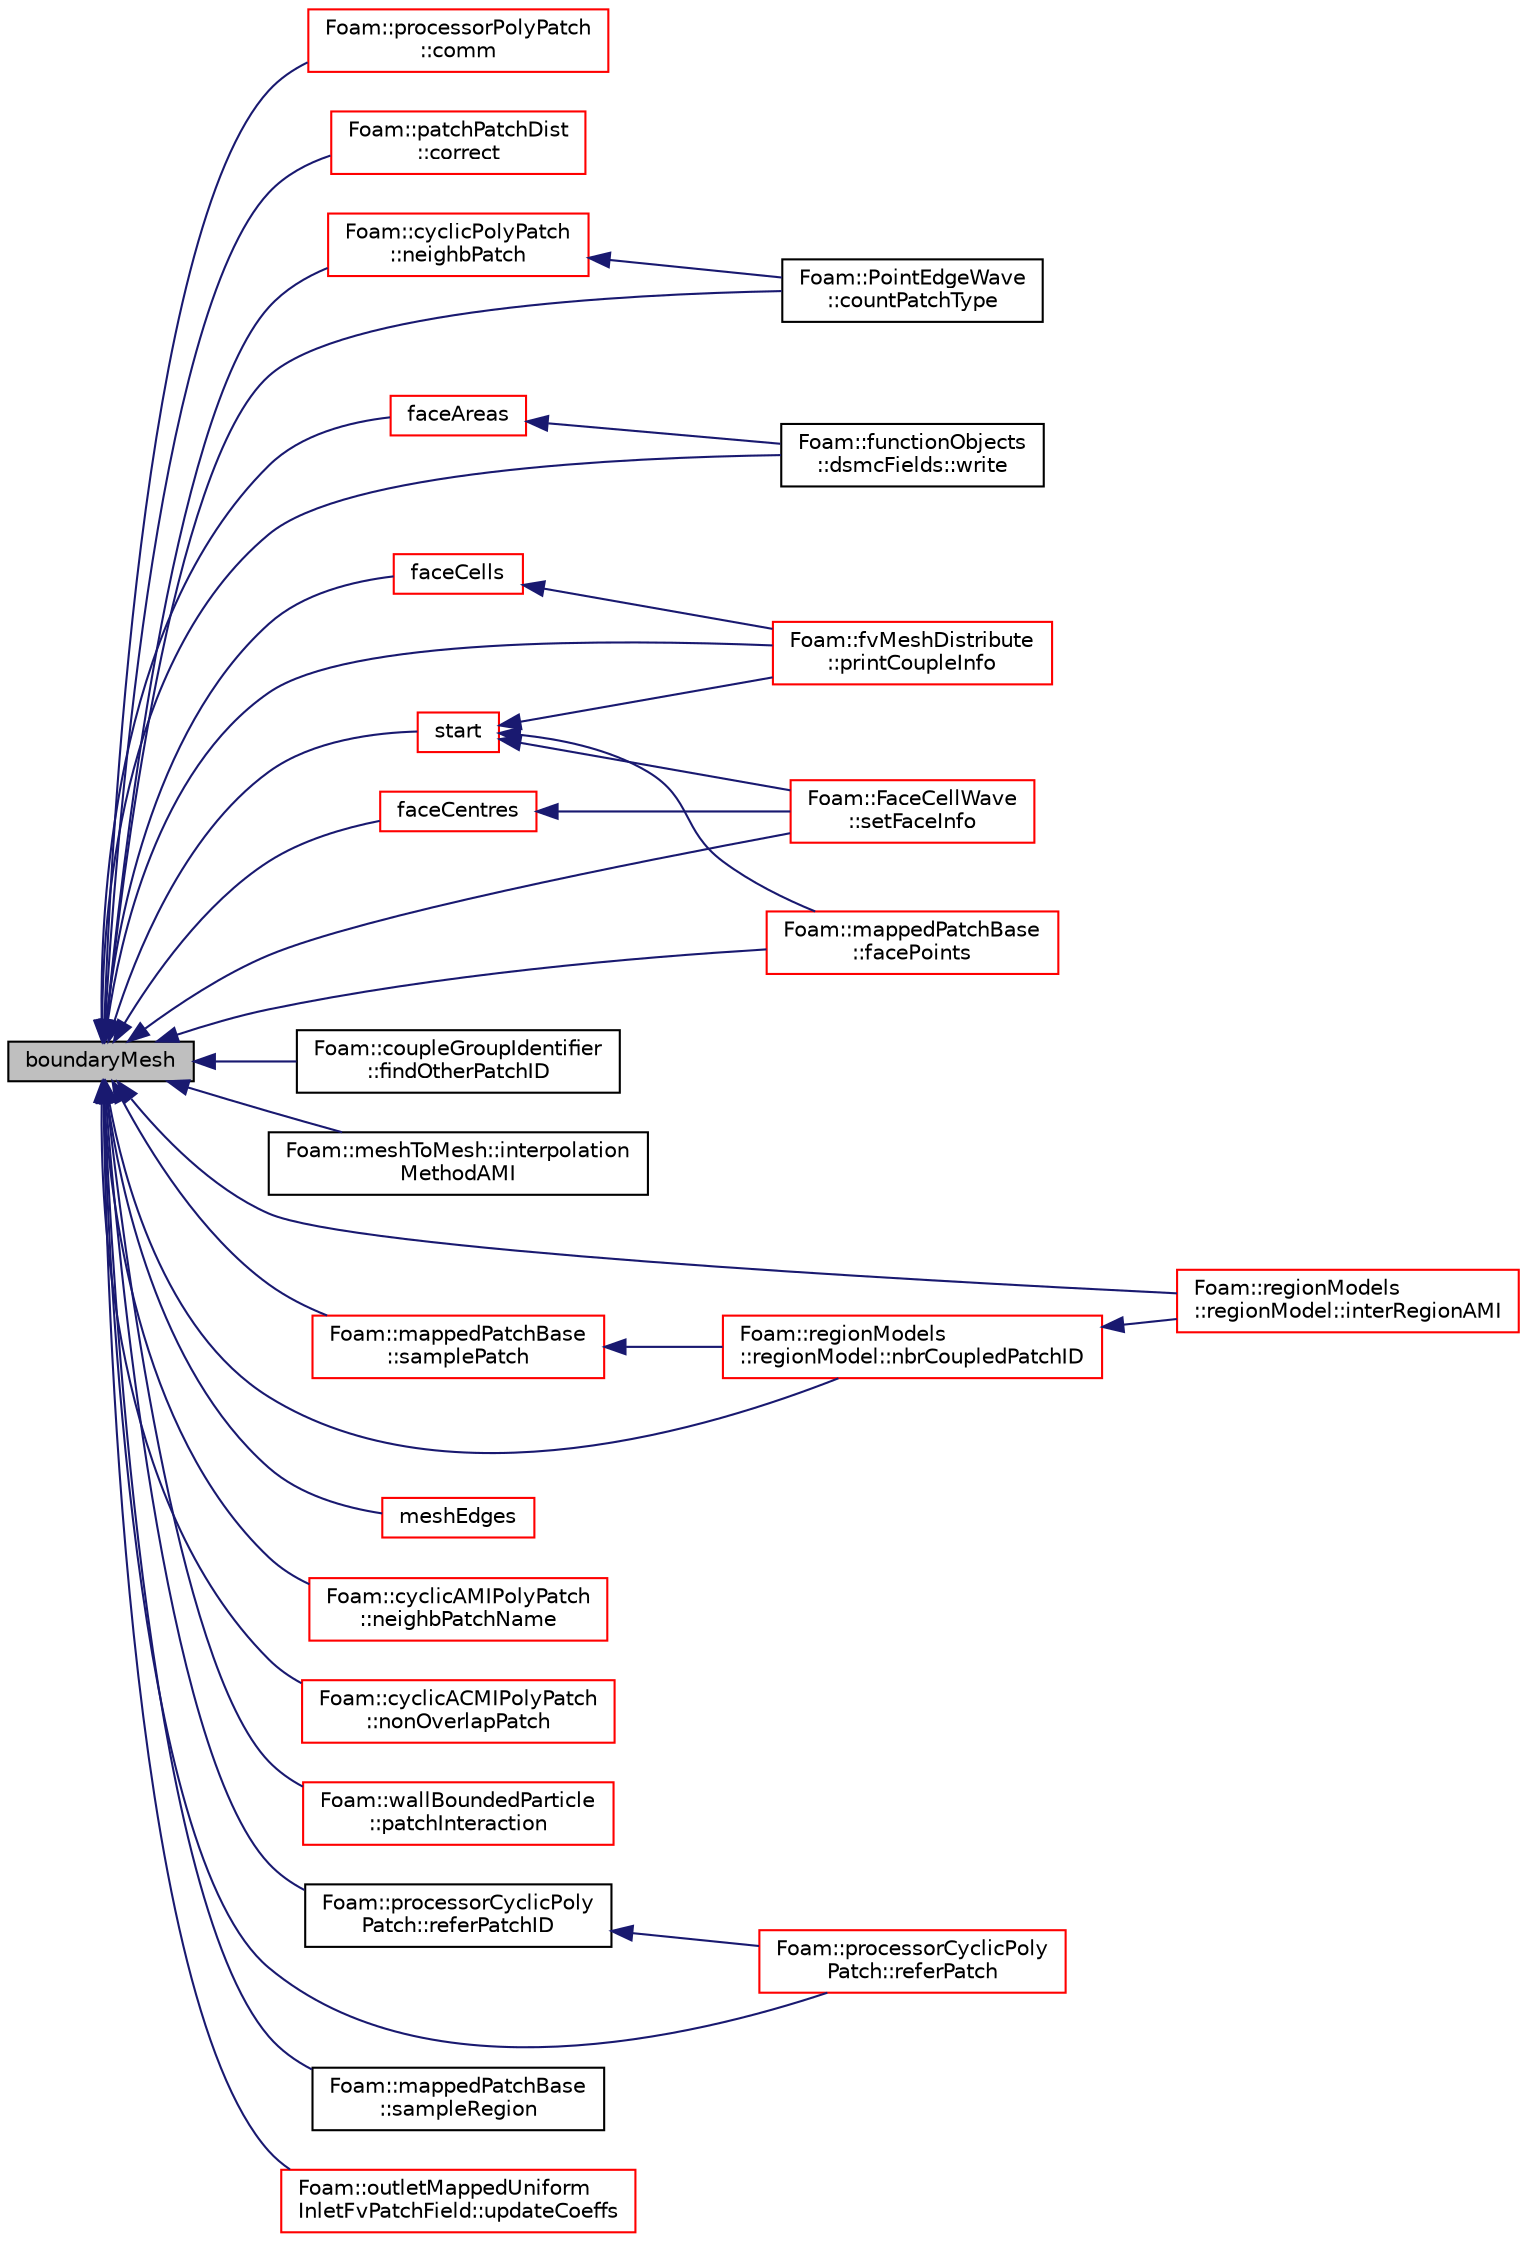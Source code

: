 digraph "boundaryMesh"
{
  bgcolor="transparent";
  edge [fontname="Helvetica",fontsize="10",labelfontname="Helvetica",labelfontsize="10"];
  node [fontname="Helvetica",fontsize="10",shape=record];
  rankdir="LR";
  Node1 [label="boundaryMesh",height=0.2,width=0.4,color="black", fillcolor="grey75", style="filled", fontcolor="black"];
  Node1 -> Node2 [dir="back",color="midnightblue",fontsize="10",style="solid",fontname="Helvetica"];
  Node2 [label="Foam::processorPolyPatch\l::comm",height=0.2,width=0.4,color="red",URL="$a02043.html#a78f745e51971efb00534e45bf2ecd9b2",tooltip="Return communicator used for communication. "];
  Node1 -> Node3 [dir="back",color="midnightblue",fontsize="10",style="solid",fontname="Helvetica"];
  Node3 [label="Foam::patchPatchDist\l::correct",height=0.2,width=0.4,color="red",URL="$a01849.html#a3ae44b28050c3aa494c1d8e18cf618c1",tooltip="Correct for mesh geom/topo changes. "];
  Node1 -> Node4 [dir="back",color="midnightblue",fontsize="10",style="solid",fontname="Helvetica"];
  Node4 [label="Foam::PointEdgeWave\l::countPatchType",height=0.2,width=0.4,color="black",URL="$a01918.html#af1e6afe589b1de4f22d3c8587a005161"];
  Node1 -> Node5 [dir="back",color="midnightblue",fontsize="10",style="solid",fontname="Helvetica"];
  Node5 [label="faceAreas",height=0.2,width=0.4,color="red",URL="$a01975.html#ac0a591ed4b2427caab10863a66b838fa",tooltip="Return face normals. "];
  Node5 -> Node6 [dir="back",color="midnightblue",fontsize="10",style="solid",fontname="Helvetica"];
  Node6 [label="Foam::functionObjects\l::dsmcFields::write",height=0.2,width=0.4,color="black",URL="$a00588.html#ae8f6374e29a250261b3979bbd6e5cb40",tooltip="Calculate and write the DSMC fields. "];
  Node1 -> Node7 [dir="back",color="midnightblue",fontsize="10",style="solid",fontname="Helvetica"];
  Node7 [label="faceCells",height=0.2,width=0.4,color="red",URL="$a01975.html#a7cbd3f7d875089fbed897f536ef662c9",tooltip="Return face-cell addressing. "];
  Node7 -> Node8 [dir="back",color="midnightblue",fontsize="10",style="solid",fontname="Helvetica"];
  Node8 [label="Foam::fvMeshDistribute\l::printCoupleInfo",height=0.2,width=0.4,color="red",URL="$a00890.html#a0b2e9e5ba94679bbc5d807ecf02687e2",tooltip="Print some info on coupling data. "];
  Node1 -> Node9 [dir="back",color="midnightblue",fontsize="10",style="solid",fontname="Helvetica"];
  Node9 [label="faceCentres",height=0.2,width=0.4,color="red",URL="$a01975.html#a9c8773ec47e74b787335e6a483d2600d",tooltip="Return face centres. "];
  Node9 -> Node10 [dir="back",color="midnightblue",fontsize="10",style="solid",fontname="Helvetica"];
  Node10 [label="Foam::FaceCellWave\l::setFaceInfo",height=0.2,width=0.4,color="red",URL="$a00726.html#a4dfc64d9c6a80650006ac5ab728f95b0",tooltip="Set initial changed faces. "];
  Node1 -> Node11 [dir="back",color="midnightblue",fontsize="10",style="solid",fontname="Helvetica"];
  Node11 [label="Foam::mappedPatchBase\l::facePoints",height=0.2,width=0.4,color="red",URL="$a01454.html#a0fb543c54481dfa3023f24285cd25e87",tooltip="Get the points from face-centre-decomposition face centres. "];
  Node1 -> Node12 [dir="back",color="midnightblue",fontsize="10",style="solid",fontname="Helvetica"];
  Node12 [label="Foam::coupleGroupIdentifier\l::findOtherPatchID",height=0.2,width=0.4,color="black",URL="$a00423.html#af194e1104adfe112e5fcc48f885780b7",tooltip="Find other patch in same region. Returns index of patch or -1. "];
  Node1 -> Node13 [dir="back",color="midnightblue",fontsize="10",style="solid",fontname="Helvetica"];
  Node13 [label="Foam::meshToMesh::interpolation\lMethodAMI",height=0.2,width=0.4,color="black",URL="$a01512.html#aef7049b730f1c37232e66c147569b92b",tooltip="Conversion between mesh and patch interpolation methods. "];
  Node1 -> Node14 [dir="back",color="midnightblue",fontsize="10",style="solid",fontname="Helvetica"];
  Node14 [label="Foam::regionModels\l::regionModel::interRegionAMI",height=0.2,width=0.4,color="red",URL="$a02189.html#a81acb6478989816a5604241f1cea7636",tooltip="Create or return a new inter-region AMI object. "];
  Node1 -> Node15 [dir="back",color="midnightblue",fontsize="10",style="solid",fontname="Helvetica"];
  Node15 [label="meshEdges",height=0.2,width=0.4,color="red",URL="$a01975.html#a3e82ec0ceb59637b5b1d2ab38af8e640",tooltip="Return global edge index for local edges. "];
  Node1 -> Node16 [dir="back",color="midnightblue",fontsize="10",style="solid",fontname="Helvetica"];
  Node16 [label="Foam::regionModels\l::regionModel::nbrCoupledPatchID",height=0.2,width=0.4,color="red",URL="$a02189.html#a7f1109da8fc9c8dd21ccfcbf544d123b",tooltip="Return the coupled patch ID paired with coupled patch. "];
  Node16 -> Node14 [dir="back",color="midnightblue",fontsize="10",style="solid",fontname="Helvetica"];
  Node1 -> Node17 [dir="back",color="midnightblue",fontsize="10",style="solid",fontname="Helvetica"];
  Node17 [label="Foam::cyclicPolyPatch\l::neighbPatch",height=0.2,width=0.4,color="red",URL="$a00487.html#a49d80ca28e191e7195db3ec436dea127"];
  Node17 -> Node4 [dir="back",color="midnightblue",fontsize="10",style="solid",fontname="Helvetica"];
  Node1 -> Node18 [dir="back",color="midnightblue",fontsize="10",style="solid",fontname="Helvetica"];
  Node18 [label="Foam::cyclicAMIPolyPatch\l::neighbPatchName",height=0.2,width=0.4,color="red",URL="$a00477.html#a0275cbef77adddd8fac68b1fe75e106e",tooltip="Neighbour patch name. "];
  Node1 -> Node19 [dir="back",color="midnightblue",fontsize="10",style="solid",fontname="Helvetica"];
  Node19 [label="Foam::cyclicACMIPolyPatch\l::nonOverlapPatch",height=0.2,width=0.4,color="red",URL="$a00467.html#a920cdebf74f0c93b29d7d11fffc18937",tooltip="Return a const reference to the non-overlapping patch. "];
  Node1 -> Node20 [dir="back",color="midnightblue",fontsize="10",style="solid",fontname="Helvetica"];
  Node20 [label="Foam::wallBoundedParticle\l::patchInteraction",height=0.2,width=0.4,color="red",URL="$a02939.html#a1819d883f2235b698aa07c0be592cd0d",tooltip="Do all patch interaction. "];
  Node1 -> Node8 [dir="back",color="midnightblue",fontsize="10",style="solid",fontname="Helvetica"];
  Node1 -> Node21 [dir="back",color="midnightblue",fontsize="10",style="solid",fontname="Helvetica"];
  Node21 [label="Foam::processorCyclicPoly\lPatch::referPatch",height=0.2,width=0.4,color="red",URL="$a02031.html#a527c034f03187c71f20acf9255fb7781"];
  Node1 -> Node22 [dir="back",color="midnightblue",fontsize="10",style="solid",fontname="Helvetica"];
  Node22 [label="Foam::processorCyclicPoly\lPatch::referPatchID",height=0.2,width=0.4,color="black",URL="$a02031.html#a60cd6cc94d949d7fc5e0c3e265ee8423",tooltip="Referring patchID. "];
  Node22 -> Node21 [dir="back",color="midnightblue",fontsize="10",style="solid",fontname="Helvetica"];
  Node1 -> Node23 [dir="back",color="midnightblue",fontsize="10",style="solid",fontname="Helvetica"];
  Node23 [label="Foam::mappedPatchBase\l::samplePatch",height=0.2,width=0.4,color="red",URL="$a01454.html#ac34d965ad7c84a1f099c107052e56908",tooltip="Patch (only if NEARESTPATCHFACE) "];
  Node23 -> Node16 [dir="back",color="midnightblue",fontsize="10",style="solid",fontname="Helvetica"];
  Node1 -> Node24 [dir="back",color="midnightblue",fontsize="10",style="solid",fontname="Helvetica"];
  Node24 [label="Foam::mappedPatchBase\l::sampleRegion",height=0.2,width=0.4,color="black",URL="$a01454.html#a3bd5b41078f0056679e05dd33d8987c6",tooltip="Region to sample. "];
  Node1 -> Node10 [dir="back",color="midnightblue",fontsize="10",style="solid",fontname="Helvetica"];
  Node1 -> Node25 [dir="back",color="midnightblue",fontsize="10",style="solid",fontname="Helvetica"];
  Node25 [label="start",height=0.2,width=0.4,color="red",URL="$a01975.html#a861f370e41af7d54d7ff91da65de6e6a",tooltip="Return start label of this patch in the polyMesh face list. "];
  Node25 -> Node11 [dir="back",color="midnightblue",fontsize="10",style="solid",fontname="Helvetica"];
  Node25 -> Node8 [dir="back",color="midnightblue",fontsize="10",style="solid",fontname="Helvetica"];
  Node25 -> Node10 [dir="back",color="midnightblue",fontsize="10",style="solid",fontname="Helvetica"];
  Node1 -> Node26 [dir="back",color="midnightblue",fontsize="10",style="solid",fontname="Helvetica"];
  Node26 [label="Foam::outletMappedUniform\lInletFvPatchField::updateCoeffs",height=0.2,width=0.4,color="red",URL="$a01792.html#a7e24eafac629d3733181cd942d4c902f",tooltip="Update the coefficients associated with the patch field. "];
  Node1 -> Node6 [dir="back",color="midnightblue",fontsize="10",style="solid",fontname="Helvetica"];
}
